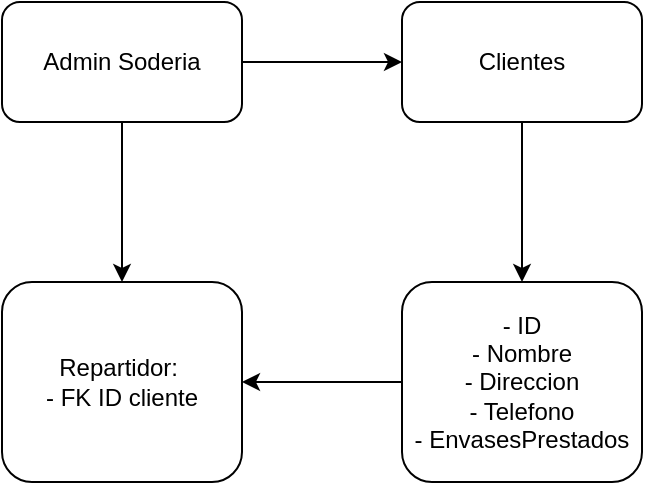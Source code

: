 <mxfile version="22.1.21" type="github">
  <diagram name="Página-1" id="tWF81vmsTLwOBRgfC4Xn">
    <mxGraphModel dx="1434" dy="738" grid="1" gridSize="10" guides="1" tooltips="1" connect="1" arrows="1" fold="1" page="1" pageScale="1" pageWidth="827" pageHeight="1169" math="0" shadow="0">
      <root>
        <mxCell id="0" />
        <mxCell id="1" parent="0" />
        <mxCell id="jQCqoiixvtECbvHHGZXt-3" value="" style="edgeStyle=orthogonalEdgeStyle;rounded=0;orthogonalLoop=1;jettySize=auto;html=1;" edge="1" parent="1" source="jQCqoiixvtECbvHHGZXt-1" target="jQCqoiixvtECbvHHGZXt-2">
          <mxGeometry relative="1" as="geometry">
            <Array as="points">
              <mxPoint x="520" y="380" />
              <mxPoint x="520" y="380" />
            </Array>
          </mxGeometry>
        </mxCell>
        <mxCell id="jQCqoiixvtECbvHHGZXt-8" value="" style="edgeStyle=orthogonalEdgeStyle;rounded=0;orthogonalLoop=1;jettySize=auto;html=1;" edge="1" parent="1" source="jQCqoiixvtECbvHHGZXt-1" target="jQCqoiixvtECbvHHGZXt-6">
          <mxGeometry relative="1" as="geometry" />
        </mxCell>
        <mxCell id="jQCqoiixvtECbvHHGZXt-1" value="Admin Soderia" style="rounded=1;whiteSpace=wrap;html=1;" vertex="1" parent="1">
          <mxGeometry x="350" y="350" width="120" height="60" as="geometry" />
        </mxCell>
        <mxCell id="jQCqoiixvtECbvHHGZXt-5" value="" style="edgeStyle=orthogonalEdgeStyle;rounded=0;orthogonalLoop=1;jettySize=auto;html=1;" edge="1" parent="1" source="jQCqoiixvtECbvHHGZXt-2" target="jQCqoiixvtECbvHHGZXt-4">
          <mxGeometry relative="1" as="geometry" />
        </mxCell>
        <mxCell id="jQCqoiixvtECbvHHGZXt-2" value="Clientes" style="rounded=1;whiteSpace=wrap;html=1;" vertex="1" parent="1">
          <mxGeometry x="550" y="350" width="120" height="60" as="geometry" />
        </mxCell>
        <mxCell id="jQCqoiixvtECbvHHGZXt-7" value="" style="edgeStyle=orthogonalEdgeStyle;rounded=0;orthogonalLoop=1;jettySize=auto;html=1;" edge="1" parent="1" source="jQCqoiixvtECbvHHGZXt-4" target="jQCqoiixvtECbvHHGZXt-6">
          <mxGeometry relative="1" as="geometry" />
        </mxCell>
        <mxCell id="jQCqoiixvtECbvHHGZXt-4" value="- ID&lt;br&gt;- Nombre&lt;br&gt;- Direccion&lt;br&gt;- Telefono&lt;br&gt;- EnvasesPrestados&lt;br&gt;" style="rounded=1;whiteSpace=wrap;html=1;" vertex="1" parent="1">
          <mxGeometry x="550" y="490" width="120" height="100" as="geometry" />
        </mxCell>
        <mxCell id="jQCqoiixvtECbvHHGZXt-6" value="Repartidor:&amp;nbsp;&lt;br&gt;- FK ID cliente&lt;br&gt;" style="rounded=1;whiteSpace=wrap;html=1;" vertex="1" parent="1">
          <mxGeometry x="350" y="490" width="120" height="100" as="geometry" />
        </mxCell>
      </root>
    </mxGraphModel>
  </diagram>
</mxfile>
